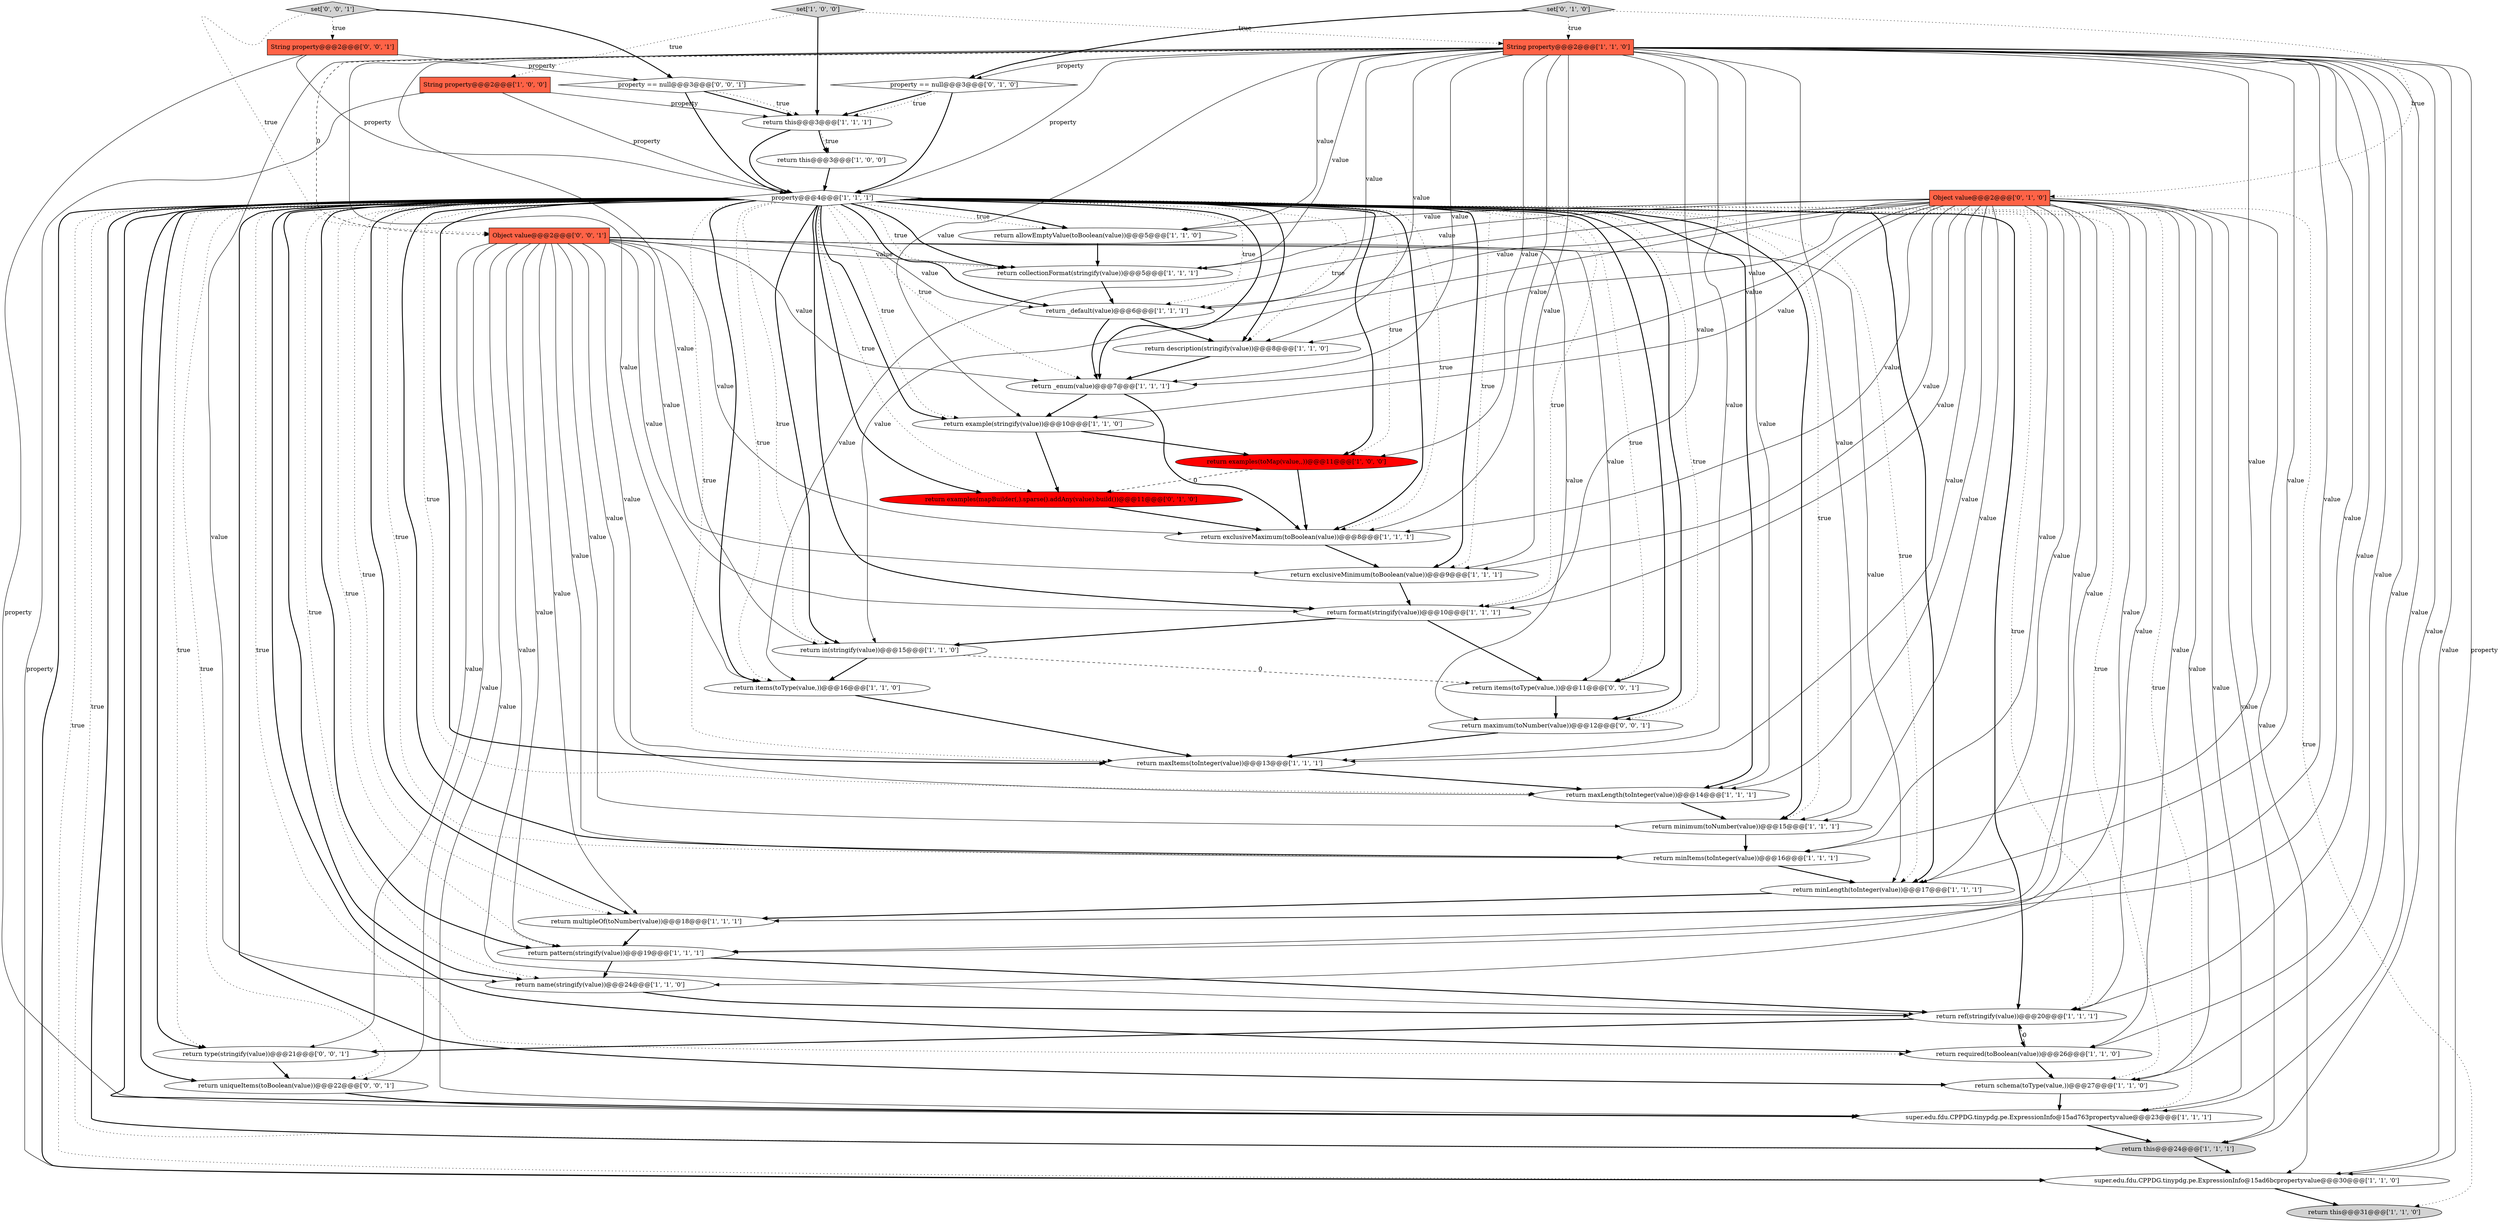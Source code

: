 digraph {
36 [style = filled, label = "return examples(mapBuilder(,).sparse().addAny(value).build())@@@11@@@['0', '1', '0']", fillcolor = red, shape = ellipse image = "AAA1AAABBB2BBB"];
29 [style = filled, label = "return collectionFormat(stringify(value))@@@5@@@['1', '1', '1']", fillcolor = white, shape = ellipse image = "AAA0AAABBB1BBB"];
12 [style = filled, label = "super.edu.fdu.CPPDG.tinypdg.pe.ExpressionInfo@15ad763propertyvalue@@@23@@@['1', '1', '1']", fillcolor = white, shape = ellipse image = "AAA0AAABBB1BBB"];
5 [style = filled, label = "String property@@@2@@@['1', '0', '0']", fillcolor = tomato, shape = box image = "AAA0AAABBB1BBB"];
20 [style = filled, label = "return exclusiveMaximum(toBoolean(value))@@@8@@@['1', '1', '1']", fillcolor = white, shape = ellipse image = "AAA0AAABBB1BBB"];
16 [style = filled, label = "return required(toBoolean(value))@@@26@@@['1', '1', '0']", fillcolor = white, shape = ellipse image = "AAA0AAABBB1BBB"];
6 [style = filled, label = "return this@@@3@@@['1', '0', '0']", fillcolor = white, shape = ellipse image = "AAA0AAABBB1BBB"];
37 [style = filled, label = "return items(toType(value,))@@@11@@@['0', '0', '1']", fillcolor = white, shape = ellipse image = "AAA0AAABBB3BBB"];
41 [style = filled, label = "return maximum(toNumber(value))@@@12@@@['0', '0', '1']", fillcolor = white, shape = ellipse image = "AAA0AAABBB3BBB"];
43 [style = filled, label = "property == null@@@3@@@['0', '0', '1']", fillcolor = white, shape = diamond image = "AAA0AAABBB3BBB"];
28 [style = filled, label = "return items(toType(value,))@@@16@@@['1', '1', '0']", fillcolor = white, shape = ellipse image = "AAA0AAABBB1BBB"];
38 [style = filled, label = "set['0', '0', '1']", fillcolor = lightgray, shape = diamond image = "AAA0AAABBB3BBB"];
10 [style = filled, label = "return name(stringify(value))@@@24@@@['1', '1', '0']", fillcolor = white, shape = ellipse image = "AAA0AAABBB1BBB"];
25 [style = filled, label = "return _enum(value)@@@7@@@['1', '1', '1']", fillcolor = white, shape = ellipse image = "AAA0AAABBB1BBB"];
42 [style = filled, label = "return uniqueItems(toBoolean(value))@@@22@@@['0', '0', '1']", fillcolor = white, shape = ellipse image = "AAA0AAABBB3BBB"];
11 [style = filled, label = "return pattern(stringify(value))@@@19@@@['1', '1', '1']", fillcolor = white, shape = ellipse image = "AAA0AAABBB1BBB"];
19 [style = filled, label = "return examples(toMap(value,,))@@@11@@@['1', '0', '0']", fillcolor = red, shape = ellipse image = "AAA1AAABBB1BBB"];
22 [style = filled, label = "return schema(toType(value,))@@@27@@@['1', '1', '0']", fillcolor = white, shape = ellipse image = "AAA0AAABBB1BBB"];
9 [style = filled, label = "return example(stringify(value))@@@10@@@['1', '1', '0']", fillcolor = white, shape = ellipse image = "AAA0AAABBB1BBB"];
1 [style = filled, label = "super.edu.fdu.CPPDG.tinypdg.pe.ExpressionInfo@15ad6bcpropertyvalue@@@30@@@['1', '1', '0']", fillcolor = white, shape = ellipse image = "AAA0AAABBB1BBB"];
31 [style = filled, label = "return description(stringify(value))@@@8@@@['1', '1', '0']", fillcolor = white, shape = ellipse image = "AAA0AAABBB1BBB"];
15 [style = filled, label = "return minimum(toNumber(value))@@@15@@@['1', '1', '1']", fillcolor = white, shape = ellipse image = "AAA0AAABBB1BBB"];
2 [style = filled, label = "return maxItems(toInteger(value))@@@13@@@['1', '1', '1']", fillcolor = white, shape = ellipse image = "AAA0AAABBB1BBB"];
32 [style = filled, label = "return this@@@24@@@['1', '1', '1']", fillcolor = lightgray, shape = ellipse image = "AAA0AAABBB1BBB"];
44 [style = filled, label = "Object value@@@2@@@['0', '0', '1']", fillcolor = tomato, shape = box image = "AAA0AAABBB3BBB"];
21 [style = filled, label = "return this@@@3@@@['1', '1', '1']", fillcolor = white, shape = ellipse image = "AAA0AAABBB1BBB"];
27 [style = filled, label = "return allowEmptyValue(toBoolean(value))@@@5@@@['1', '1', '0']", fillcolor = white, shape = ellipse image = "AAA0AAABBB1BBB"];
34 [style = filled, label = "property == null@@@3@@@['0', '1', '0']", fillcolor = white, shape = diamond image = "AAA0AAABBB2BBB"];
13 [style = filled, label = "return maxLength(toInteger(value))@@@14@@@['1', '1', '1']", fillcolor = white, shape = ellipse image = "AAA0AAABBB1BBB"];
24 [style = filled, label = "property@@@4@@@['1', '1', '1']", fillcolor = white, shape = diamond image = "AAA0AAABBB1BBB"];
0 [style = filled, label = "return minLength(toInteger(value))@@@17@@@['1', '1', '1']", fillcolor = white, shape = ellipse image = "AAA0AAABBB1BBB"];
17 [style = filled, label = "set['1', '0', '0']", fillcolor = lightgray, shape = diamond image = "AAA0AAABBB1BBB"];
7 [style = filled, label = "return _default(value)@@@6@@@['1', '1', '1']", fillcolor = white, shape = ellipse image = "AAA0AAABBB1BBB"];
18 [style = filled, label = "return multipleOf(toNumber(value))@@@18@@@['1', '1', '1']", fillcolor = white, shape = ellipse image = "AAA0AAABBB1BBB"];
23 [style = filled, label = "return in(stringify(value))@@@15@@@['1', '1', '0']", fillcolor = white, shape = ellipse image = "AAA0AAABBB1BBB"];
33 [style = filled, label = "Object value@@@2@@@['0', '1', '0']", fillcolor = tomato, shape = box image = "AAA0AAABBB2BBB"];
35 [style = filled, label = "set['0', '1', '0']", fillcolor = lightgray, shape = diamond image = "AAA0AAABBB2BBB"];
40 [style = filled, label = "String property@@@2@@@['0', '0', '1']", fillcolor = tomato, shape = box image = "AAA0AAABBB3BBB"];
8 [style = filled, label = "return format(stringify(value))@@@10@@@['1', '1', '1']", fillcolor = white, shape = ellipse image = "AAA0AAABBB1BBB"];
39 [style = filled, label = "return type(stringify(value))@@@21@@@['0', '0', '1']", fillcolor = white, shape = ellipse image = "AAA0AAABBB3BBB"];
26 [style = filled, label = "String property@@@2@@@['1', '1', '0']", fillcolor = tomato, shape = box image = "AAA0AAABBB1BBB"];
30 [style = filled, label = "return ref(stringify(value))@@@20@@@['1', '1', '1']", fillcolor = white, shape = ellipse image = "AAA0AAABBB1BBB"];
4 [style = filled, label = "return exclusiveMinimum(toBoolean(value))@@@9@@@['1', '1', '1']", fillcolor = white, shape = ellipse image = "AAA0AAABBB1BBB"];
3 [style = filled, label = "return minItems(toInteger(value))@@@16@@@['1', '1', '1']", fillcolor = white, shape = ellipse image = "AAA0AAABBB1BBB"];
14 [style = filled, label = "return this@@@31@@@['1', '1', '0']", fillcolor = lightgray, shape = ellipse image = "AAA0AAABBB1BBB"];
24->12 [style = dotted, label="true"];
44->11 [style = solid, label="value"];
33->20 [style = solid, label="value"];
24->25 [style = dotted, label="true"];
26->16 [style = solid, label="value"];
24->4 [style = dotted, label="true"];
24->32 [style = bold, label=""];
26->27 [style = solid, label="value"];
24->39 [style = bold, label=""];
35->26 [style = dotted, label="true"];
21->24 [style = bold, label=""];
33->13 [style = solid, label="value"];
33->3 [style = solid, label="value"];
7->31 [style = bold, label=""];
24->27 [style = dotted, label="true"];
44->13 [style = solid, label="value"];
36->20 [style = bold, label=""];
24->30 [style = bold, label=""];
23->28 [style = bold, label=""];
34->24 [style = bold, label=""];
24->11 [style = bold, label=""];
24->42 [style = dotted, label="true"];
40->24 [style = solid, label="property"];
43->24 [style = bold, label=""];
26->25 [style = solid, label="value"];
44->37 [style = solid, label="value"];
4->8 [style = bold, label=""];
26->10 [style = solid, label="value"];
33->11 [style = solid, label="value"];
26->11 [style = solid, label="value"];
24->3 [style = dotted, label="true"];
24->8 [style = dotted, label="true"];
26->23 [style = solid, label="value"];
17->21 [style = bold, label=""];
24->27 [style = bold, label=""];
38->40 [style = dotted, label="true"];
26->15 [style = solid, label="value"];
33->8 [style = solid, label="value"];
24->10 [style = bold, label=""];
17->26 [style = dotted, label="true"];
24->28 [style = bold, label=""];
5->24 [style = solid, label="property"];
26->9 [style = solid, label="value"];
24->19 [style = bold, label=""];
8->23 [style = bold, label=""];
24->0 [style = bold, label=""];
26->0 [style = solid, label="value"];
44->2 [style = solid, label="value"];
19->20 [style = bold, label=""];
18->11 [style = bold, label=""];
26->34 [style = solid, label="property"];
33->10 [style = solid, label="value"];
44->0 [style = solid, label="value"];
35->33 [style = dotted, label="true"];
26->44 [style = dashed, label="0"];
24->18 [style = bold, label=""];
41->2 [style = bold, label=""];
3->0 [style = bold, label=""];
5->21 [style = solid, label="property"];
24->20 [style = bold, label=""];
26->1 [style = solid, label="value"];
44->3 [style = solid, label="value"];
26->20 [style = solid, label="value"];
24->22 [style = dotted, label="true"];
24->0 [style = dotted, label="true"];
33->18 [style = solid, label="value"];
33->4 [style = solid, label="value"];
24->19 [style = dotted, label="true"];
13->15 [style = bold, label=""];
24->8 [style = bold, label=""];
27->29 [style = bold, label=""];
33->31 [style = solid, label="value"];
35->34 [style = bold, label=""];
24->7 [style = bold, label=""];
39->42 [style = bold, label=""];
44->8 [style = solid, label="value"];
33->9 [style = solid, label="value"];
24->3 [style = bold, label=""];
24->7 [style = dotted, label="true"];
44->42 [style = solid, label="value"];
11->30 [style = bold, label=""];
24->18 [style = dotted, label="true"];
21->6 [style = dotted, label="true"];
24->13 [style = bold, label=""];
24->13 [style = dotted, label="true"];
24->12 [style = bold, label=""];
24->32 [style = dotted, label="true"];
44->39 [style = solid, label="value"];
31->25 [style = bold, label=""];
26->30 [style = solid, label="value"];
44->29 [style = solid, label="value"];
26->4 [style = solid, label="value"];
44->4 [style = solid, label="value"];
37->41 [style = bold, label=""];
24->39 [style = dotted, label="true"];
25->9 [style = bold, label=""];
12->32 [style = bold, label=""];
33->7 [style = solid, label="value"];
26->24 [style = solid, label="property"];
26->3 [style = solid, label="value"];
24->30 [style = dotted, label="true"];
38->44 [style = dotted, label="true"];
6->24 [style = bold, label=""];
26->8 [style = solid, label="value"];
15->3 [style = bold, label=""];
24->16 [style = dotted, label="true"];
23->37 [style = dashed, label="0"];
24->41 [style = bold, label=""];
33->29 [style = solid, label="value"];
44->18 [style = solid, label="value"];
26->31 [style = solid, label="value"];
44->15 [style = solid, label="value"];
24->11 [style = dotted, label="true"];
25->20 [style = bold, label=""];
26->13 [style = solid, label="value"];
24->23 [style = dotted, label="true"];
44->41 [style = solid, label="value"];
16->30 [style = dashed, label="0"];
24->31 [style = bold, label=""];
11->10 [style = bold, label=""];
24->25 [style = bold, label=""];
33->12 [style = solid, label="value"];
5->1 [style = solid, label="property"];
24->20 [style = dotted, label="true"];
44->20 [style = solid, label="value"];
32->1 [style = bold, label=""];
26->2 [style = solid, label="value"];
26->12 [style = solid, label="value"];
26->1 [style = solid, label="property"];
9->19 [style = bold, label=""];
0->18 [style = bold, label=""];
40->12 [style = solid, label="property"];
8->37 [style = bold, label=""];
24->1 [style = bold, label=""];
33->32 [style = solid, label="value"];
26->32 [style = solid, label="value"];
24->36 [style = dotted, label="true"];
10->30 [style = bold, label=""];
33->28 [style = solid, label="value"];
24->9 [style = bold, label=""];
34->21 [style = bold, label=""];
38->43 [style = bold, label=""];
24->42 [style = bold, label=""];
44->12 [style = solid, label="value"];
34->21 [style = dotted, label="true"];
24->23 [style = bold, label=""];
24->15 [style = bold, label=""];
9->36 [style = bold, label=""];
26->18 [style = solid, label="value"];
24->1 [style = dotted, label="true"];
24->41 [style = dotted, label="true"];
43->21 [style = bold, label=""];
33->25 [style = solid, label="value"];
44->30 [style = solid, label="value"];
26->22 [style = solid, label="value"];
24->14 [style = dotted, label="true"];
26->28 [style = solid, label="value"];
24->2 [style = bold, label=""];
21->6 [style = bold, label=""];
24->29 [style = dotted, label="true"];
24->31 [style = dotted, label="true"];
33->1 [style = solid, label="value"];
24->9 [style = dotted, label="true"];
24->29 [style = bold, label=""];
42->12 [style = bold, label=""];
16->22 [style = bold, label=""];
24->28 [style = dotted, label="true"];
24->22 [style = bold, label=""];
26->7 [style = solid, label="value"];
33->16 [style = solid, label="value"];
26->19 [style = solid, label="value"];
20->4 [style = bold, label=""];
2->13 [style = bold, label=""];
44->25 [style = solid, label="value"];
24->10 [style = dotted, label="true"];
24->16 [style = bold, label=""];
28->2 [style = bold, label=""];
24->36 [style = bold, label=""];
44->7 [style = solid, label="value"];
24->4 [style = bold, label=""];
33->2 [style = solid, label="value"];
33->0 [style = solid, label="value"];
19->36 [style = dashed, label="0"];
22->12 [style = bold, label=""];
33->23 [style = solid, label="value"];
33->15 [style = solid, label="value"];
24->15 [style = dotted, label="true"];
33->30 [style = solid, label="value"];
24->37 [style = dotted, label="true"];
24->37 [style = bold, label=""];
40->43 [style = solid, label="property"];
29->7 [style = bold, label=""];
30->39 [style = bold, label=""];
1->14 [style = bold, label=""];
7->25 [style = bold, label=""];
24->2 [style = dotted, label="true"];
33->27 [style = solid, label="value"];
33->22 [style = solid, label="value"];
30->16 [style = bold, label=""];
26->29 [style = solid, label="value"];
43->21 [style = dotted, label="true"];
17->5 [style = dotted, label="true"];
}
